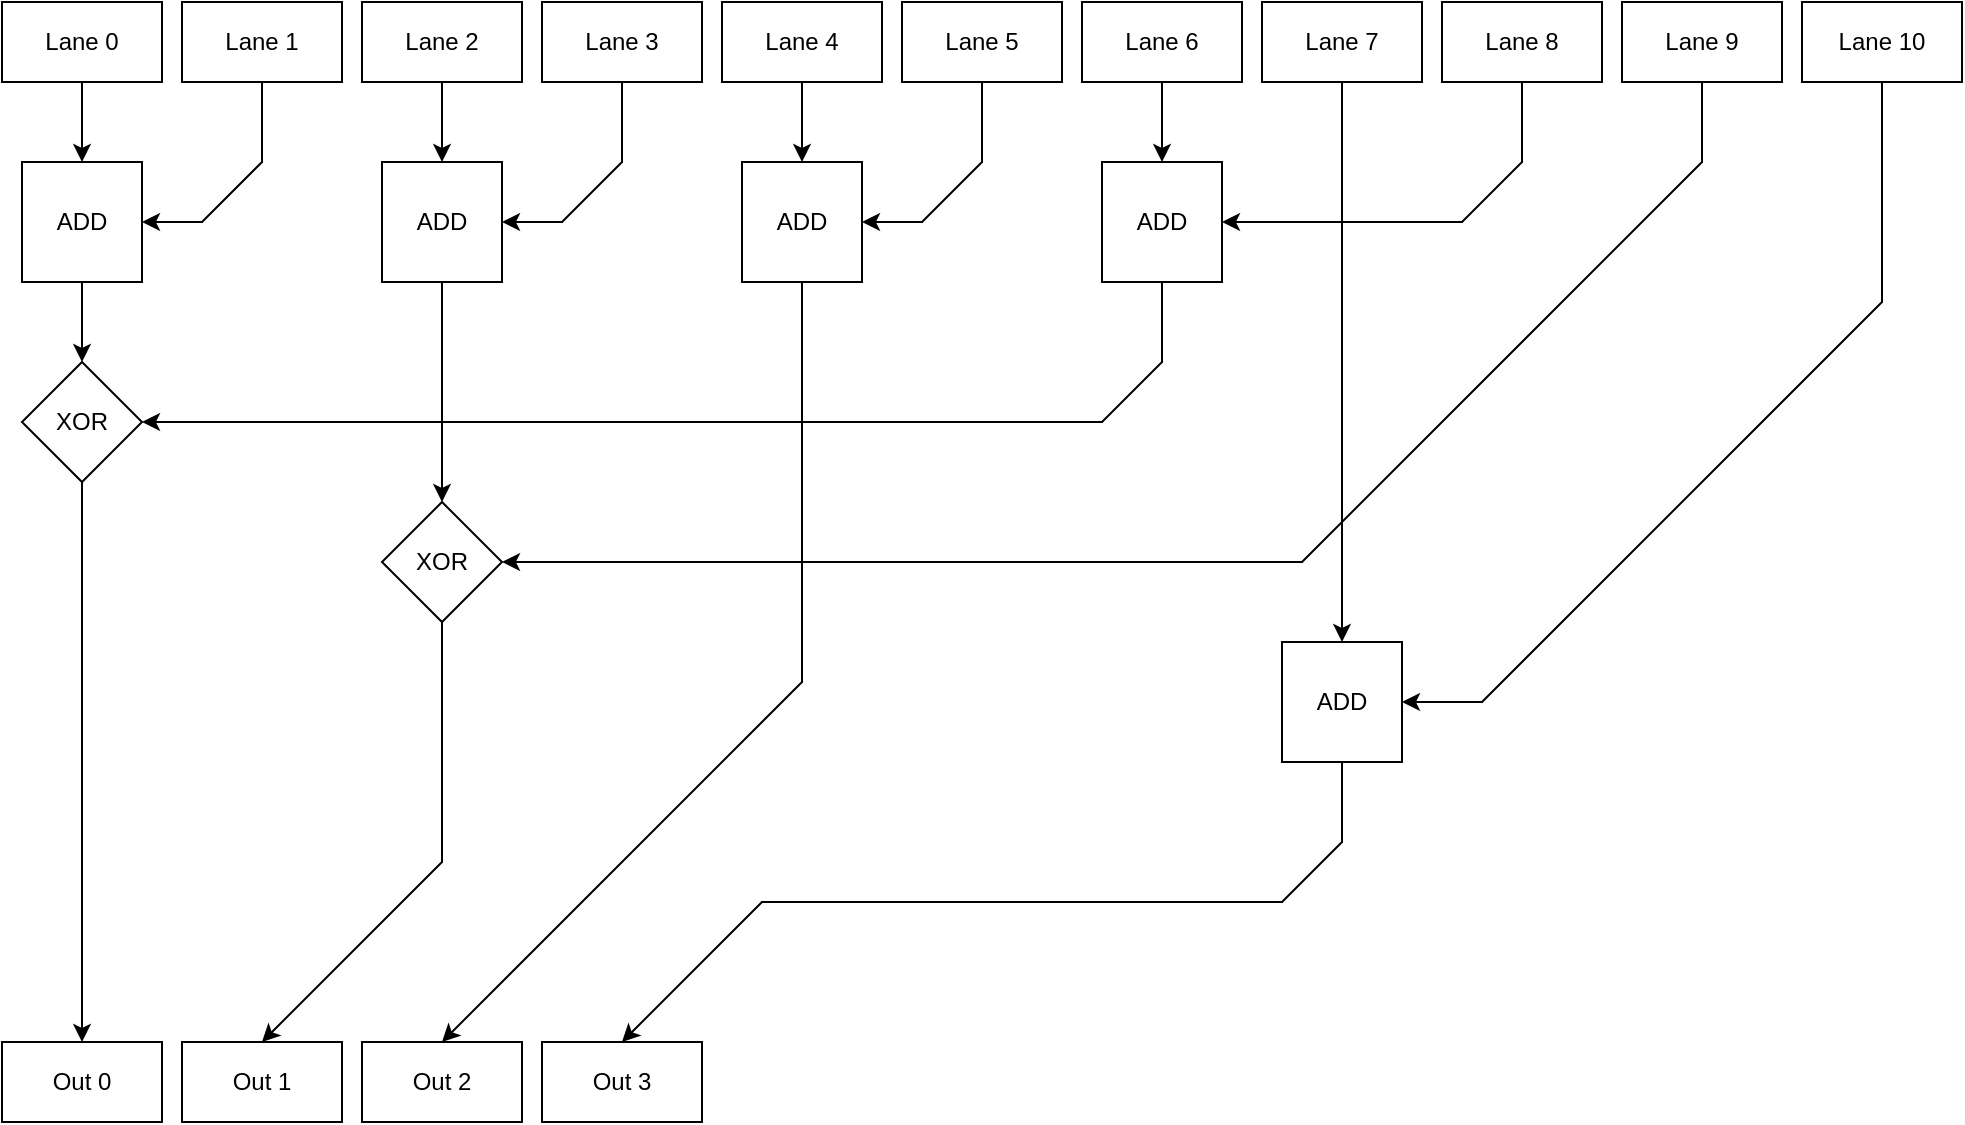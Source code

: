 <mxfile version="24.5.1" type="device">
  <diagram name="Page-1" id="yOkab8tS-ocWw1erwLBM">
    <mxGraphModel dx="1434" dy="964" grid="1" gridSize="5" guides="0" tooltips="1" connect="1" arrows="1" fold="1" page="1" pageScale="1" pageWidth="1200" pageHeight="600" math="0" shadow="0">
      <root>
        <mxCell id="0" />
        <mxCell id="1" parent="0" />
        <mxCell id="3YORw4eYY-1OEMy_Ppgu-2" value="Lane 0" style="rounded=0;whiteSpace=wrap;html=1;linecap=round;" parent="1" vertex="1">
          <mxGeometry x="20" y="20" width="80" height="40" as="geometry" />
        </mxCell>
        <mxCell id="3YORw4eYY-1OEMy_Ppgu-3" value="Lane 1" style="rounded=0;whiteSpace=wrap;html=1;linecap=round;" parent="1" vertex="1">
          <mxGeometry x="110" y="20" width="80" height="40" as="geometry" />
        </mxCell>
        <mxCell id="3YORw4eYY-1OEMy_Ppgu-4" value="Lane 2" style="rounded=0;whiteSpace=wrap;html=1;linecap=round;" parent="1" vertex="1">
          <mxGeometry x="200" y="20" width="80" height="40" as="geometry" />
        </mxCell>
        <mxCell id="3YORw4eYY-1OEMy_Ppgu-5" value="Lane 3" style="rounded=0;whiteSpace=wrap;html=1;linecap=round;" parent="1" vertex="1">
          <mxGeometry x="290" y="20" width="80" height="40" as="geometry" />
        </mxCell>
        <mxCell id="3YORw4eYY-1OEMy_Ppgu-6" value="Lane 4" style="rounded=0;whiteSpace=wrap;html=1;linecap=round;" parent="1" vertex="1">
          <mxGeometry x="380" y="20" width="80" height="40" as="geometry" />
        </mxCell>
        <mxCell id="3YORw4eYY-1OEMy_Ppgu-7" value="Lane 5" style="rounded=0;whiteSpace=wrap;html=1;linecap=round;" parent="1" vertex="1">
          <mxGeometry x="470" y="20" width="80" height="40" as="geometry" />
        </mxCell>
        <mxCell id="3YORw4eYY-1OEMy_Ppgu-8" value="Lane 6" style="rounded=0;whiteSpace=wrap;html=1;linecap=round;" parent="1" vertex="1">
          <mxGeometry x="560" y="20" width="80" height="40" as="geometry" />
        </mxCell>
        <mxCell id="3YORw4eYY-1OEMy_Ppgu-9" value="Lane 7" style="rounded=0;whiteSpace=wrap;html=1;linecap=round;" parent="1" vertex="1">
          <mxGeometry x="650" y="20" width="80" height="40" as="geometry" />
        </mxCell>
        <mxCell id="3YORw4eYY-1OEMy_Ppgu-10" value="Lane 8" style="rounded=0;whiteSpace=wrap;html=1;linecap=round;" parent="1" vertex="1">
          <mxGeometry x="740" y="20" width="80" height="40" as="geometry" />
        </mxCell>
        <mxCell id="3YORw4eYY-1OEMy_Ppgu-11" value="Lane 9" style="rounded=0;whiteSpace=wrap;html=1;linecap=round;" parent="1" vertex="1">
          <mxGeometry x="830" y="20" width="80" height="40" as="geometry" />
        </mxCell>
        <mxCell id="3YORw4eYY-1OEMy_Ppgu-12" value="Lane 10" style="rounded=0;whiteSpace=wrap;html=1;linecap=round;" parent="1" vertex="1">
          <mxGeometry x="920" y="20" width="80" height="40" as="geometry" />
        </mxCell>
        <mxCell id="3YORw4eYY-1OEMy_Ppgu-13" value="Out 0" style="rounded=0;whiteSpace=wrap;html=1;linecap=round;" parent="1" vertex="1">
          <mxGeometry x="20" y="540" width="80" height="40" as="geometry" />
        </mxCell>
        <mxCell id="3YORw4eYY-1OEMy_Ppgu-14" value="Out 1" style="rounded=0;whiteSpace=wrap;html=1;linecap=round;" parent="1" vertex="1">
          <mxGeometry x="110" y="540" width="80" height="40" as="geometry" />
        </mxCell>
        <mxCell id="3YORw4eYY-1OEMy_Ppgu-15" value="Out 2" style="rounded=0;whiteSpace=wrap;html=1;linecap=round;" parent="1" vertex="1">
          <mxGeometry x="200" y="540" width="80" height="40" as="geometry" />
        </mxCell>
        <mxCell id="3YORw4eYY-1OEMy_Ppgu-16" value="Out 3" style="rounded=0;whiteSpace=wrap;html=1;linecap=round;" parent="1" vertex="1">
          <mxGeometry x="290" y="540" width="80" height="40" as="geometry" />
        </mxCell>
        <mxCell id="3YORw4eYY-1OEMy_Ppgu-50" value="" style="endArrow=classic;html=1;rounded=0;entryX=0.5;entryY=0;entryDx=0;entryDy=0;linecap=round;exitX=0.5;exitY=1;exitDx=0;exitDy=0;" parent="1" target="3YORw4eYY-1OEMy_Ppgu-13" edge="1" source="cpLq38CD5uhasedlGBde-31">
          <mxGeometry width="50" height="50" relative="1" as="geometry">
            <mxPoint x="150" y="450" as="sourcePoint" />
            <mxPoint x="550" y="210" as="targetPoint" />
          </mxGeometry>
        </mxCell>
        <mxCell id="3YORw4eYY-1OEMy_Ppgu-55" value="" style="endArrow=classic;html=1;rounded=0;entryX=0.5;entryY=0;entryDx=0;entryDy=0;linecap=round;" parent="1" edge="1">
          <mxGeometry width="50" height="50" relative="1" as="geometry">
            <mxPoint x="240" y="450" as="sourcePoint" />
            <mxPoint x="150" y="540" as="targetPoint" />
          </mxGeometry>
        </mxCell>
        <mxCell id="3YORw4eYY-1OEMy_Ppgu-56" value="" style="endArrow=classic;html=1;rounded=0;entryX=0.5;entryY=0;entryDx=0;entryDy=0;linecap=round;" parent="1" edge="1">
          <mxGeometry width="50" height="50" relative="1" as="geometry">
            <mxPoint x="420" y="360" as="sourcePoint" />
            <mxPoint x="240" y="540" as="targetPoint" />
          </mxGeometry>
        </mxCell>
        <mxCell id="3YORw4eYY-1OEMy_Ppgu-78" value="" style="endArrow=classic;html=1;rounded=0;entryX=0.5;entryY=0;entryDx=0;entryDy=0;linecap=round;" parent="1" edge="1">
          <mxGeometry width="50" height="50" relative="1" as="geometry">
            <mxPoint x="400" y="470" as="sourcePoint" />
            <mxPoint x="330" y="540" as="targetPoint" />
          </mxGeometry>
        </mxCell>
        <mxCell id="cpLq38CD5uhasedlGBde-21" value="ADD" style="whiteSpace=wrap;html=1;aspect=fixed;linecap=round;" vertex="1" parent="1">
          <mxGeometry x="30" y="100" width="60" height="60" as="geometry" />
        </mxCell>
        <mxCell id="cpLq38CD5uhasedlGBde-22" value="" style="endArrow=classic;html=1;rounded=0;entryX=0.5;entryY=0;entryDx=0;entryDy=0;linecap=round;exitX=0.5;exitY=1;exitDx=0;exitDy=0;" edge="1" parent="1" source="3YORw4eYY-1OEMy_Ppgu-2" target="cpLq38CD5uhasedlGBde-21">
          <mxGeometry width="50" height="50" relative="1" as="geometry">
            <mxPoint x="685" y="305" as="sourcePoint" />
            <mxPoint x="425" y="305" as="targetPoint" />
          </mxGeometry>
        </mxCell>
        <mxCell id="cpLq38CD5uhasedlGBde-23" value="" style="endArrow=none;html=1;rounded=0;exitX=0.5;exitY=1;exitDx=0;exitDy=0;linecap=round;" edge="1" parent="1" source="3YORw4eYY-1OEMy_Ppgu-3">
          <mxGeometry width="50" height="50" relative="1" as="geometry">
            <mxPoint x="555" y="130" as="sourcePoint" />
            <mxPoint x="150" y="100" as="targetPoint" />
          </mxGeometry>
        </mxCell>
        <mxCell id="cpLq38CD5uhasedlGBde-24" value="" style="endArrow=none;html=1;rounded=0;linecap=round;" edge="1" parent="1">
          <mxGeometry width="50" height="50" relative="1" as="geometry">
            <mxPoint x="150" y="100" as="sourcePoint" />
            <mxPoint x="120" y="130" as="targetPoint" />
          </mxGeometry>
        </mxCell>
        <mxCell id="cpLq38CD5uhasedlGBde-25" value="" style="endArrow=classic;html=1;rounded=0;entryX=1;entryY=0.5;entryDx=0;entryDy=0;linecap=round;" edge="1" parent="1" target="cpLq38CD5uhasedlGBde-21">
          <mxGeometry width="50" height="50" relative="1" as="geometry">
            <mxPoint x="120" y="130" as="sourcePoint" />
            <mxPoint x="425" y="305" as="targetPoint" />
          </mxGeometry>
        </mxCell>
        <mxCell id="cpLq38CD5uhasedlGBde-26" value="ADD" style="whiteSpace=wrap;html=1;aspect=fixed;linecap=round;" vertex="1" parent="1">
          <mxGeometry x="570" y="100" width="60" height="60" as="geometry" />
        </mxCell>
        <mxCell id="cpLq38CD5uhasedlGBde-27" value="" style="endArrow=classic;html=1;rounded=0;entryX=0.5;entryY=0;entryDx=0;entryDy=0;linecap=round;exitX=0.5;exitY=1;exitDx=0;exitDy=0;" edge="1" parent="1">
          <mxGeometry width="50" height="50" relative="1" as="geometry">
            <mxPoint x="600" y="60" as="sourcePoint" />
            <mxPoint x="600" y="100" as="targetPoint" />
          </mxGeometry>
        </mxCell>
        <mxCell id="cpLq38CD5uhasedlGBde-28" value="" style="endArrow=none;html=1;rounded=0;exitX=0.5;exitY=1;exitDx=0;exitDy=0;linecap=round;" edge="1" parent="1">
          <mxGeometry width="50" height="50" relative="1" as="geometry">
            <mxPoint x="780" y="60" as="sourcePoint" />
            <mxPoint x="780" y="100" as="targetPoint" />
          </mxGeometry>
        </mxCell>
        <mxCell id="cpLq38CD5uhasedlGBde-29" value="" style="endArrow=none;html=1;rounded=0;linecap=round;" edge="1" parent="1">
          <mxGeometry width="50" height="50" relative="1" as="geometry">
            <mxPoint x="780" y="100" as="sourcePoint" />
            <mxPoint x="750" y="130" as="targetPoint" />
          </mxGeometry>
        </mxCell>
        <mxCell id="cpLq38CD5uhasedlGBde-30" value="" style="endArrow=classic;html=1;rounded=0;entryX=1;entryY=0.5;entryDx=0;entryDy=0;linecap=round;" edge="1" parent="1" target="cpLq38CD5uhasedlGBde-26">
          <mxGeometry width="50" height="50" relative="1" as="geometry">
            <mxPoint x="750" y="130" as="sourcePoint" />
            <mxPoint x="720" y="130" as="targetPoint" />
          </mxGeometry>
        </mxCell>
        <mxCell id="cpLq38CD5uhasedlGBde-31" value="XOR" style="rhombus;whiteSpace=wrap;html=1;linecap=round;" vertex="1" parent="1">
          <mxGeometry x="30" y="200" width="60" height="60" as="geometry" />
        </mxCell>
        <mxCell id="cpLq38CD5uhasedlGBde-32" value="" style="endArrow=classic;html=1;rounded=0;entryX=0.5;entryY=0;entryDx=0;entryDy=0;linecap=round;exitX=0.5;exitY=1;exitDx=0;exitDy=0;" edge="1" parent="1">
          <mxGeometry width="50" height="50" relative="1" as="geometry">
            <mxPoint x="60" y="160" as="sourcePoint" />
            <mxPoint x="60" y="200" as="targetPoint" />
          </mxGeometry>
        </mxCell>
        <mxCell id="cpLq38CD5uhasedlGBde-39" value="" style="endArrow=none;html=1;rounded=0;exitX=0.5;exitY=1;exitDx=0;exitDy=0;linecap=round;" edge="1" parent="1">
          <mxGeometry width="50" height="50" relative="1" as="geometry">
            <mxPoint x="600" y="160" as="sourcePoint" />
            <mxPoint x="600" y="200" as="targetPoint" />
          </mxGeometry>
        </mxCell>
        <mxCell id="cpLq38CD5uhasedlGBde-40" value="" style="endArrow=none;html=1;rounded=0;linecap=round;" edge="1" parent="1">
          <mxGeometry width="50" height="50" relative="1" as="geometry">
            <mxPoint x="600" y="200" as="sourcePoint" />
            <mxPoint x="570" y="230" as="targetPoint" />
          </mxGeometry>
        </mxCell>
        <mxCell id="cpLq38CD5uhasedlGBde-41" value="" style="endArrow=classic;html=1;rounded=0;entryX=1;entryY=0.5;entryDx=0;entryDy=0;linecap=round;" edge="1" parent="1" target="cpLq38CD5uhasedlGBde-31">
          <mxGeometry width="50" height="50" relative="1" as="geometry">
            <mxPoint x="570" y="230" as="sourcePoint" />
            <mxPoint x="540" y="230" as="targetPoint" />
          </mxGeometry>
        </mxCell>
        <mxCell id="cpLq38CD5uhasedlGBde-42" value="ADD" style="whiteSpace=wrap;html=1;aspect=fixed;linecap=round;" vertex="1" parent="1">
          <mxGeometry x="210" y="100" width="60" height="60" as="geometry" />
        </mxCell>
        <mxCell id="cpLq38CD5uhasedlGBde-43" value="" style="endArrow=classic;html=1;rounded=0;entryX=0.5;entryY=0;entryDx=0;entryDy=0;linecap=round;exitX=0.5;exitY=1;exitDx=0;exitDy=0;" edge="1" parent="1" target="cpLq38CD5uhasedlGBde-42">
          <mxGeometry width="50" height="50" relative="1" as="geometry">
            <mxPoint x="240" y="60" as="sourcePoint" />
            <mxPoint x="605" y="305" as="targetPoint" />
          </mxGeometry>
        </mxCell>
        <mxCell id="cpLq38CD5uhasedlGBde-44" value="" style="endArrow=none;html=1;rounded=0;exitX=0.5;exitY=1;exitDx=0;exitDy=0;linecap=round;" edge="1" parent="1">
          <mxGeometry width="50" height="50" relative="1" as="geometry">
            <mxPoint x="330" y="60" as="sourcePoint" />
            <mxPoint x="330" y="100" as="targetPoint" />
          </mxGeometry>
        </mxCell>
        <mxCell id="cpLq38CD5uhasedlGBde-45" value="" style="endArrow=none;html=1;rounded=0;linecap=round;" edge="1" parent="1">
          <mxGeometry width="50" height="50" relative="1" as="geometry">
            <mxPoint x="330" y="100" as="sourcePoint" />
            <mxPoint x="300" y="130" as="targetPoint" />
          </mxGeometry>
        </mxCell>
        <mxCell id="cpLq38CD5uhasedlGBde-46" value="" style="endArrow=classic;html=1;rounded=0;entryX=1;entryY=0.5;entryDx=0;entryDy=0;linecap=round;" edge="1" parent="1" target="cpLq38CD5uhasedlGBde-42">
          <mxGeometry width="50" height="50" relative="1" as="geometry">
            <mxPoint x="300" y="130" as="sourcePoint" />
            <mxPoint x="605" y="305" as="targetPoint" />
          </mxGeometry>
        </mxCell>
        <mxCell id="cpLq38CD5uhasedlGBde-47" value="XOR" style="rhombus;whiteSpace=wrap;html=1;linecap=round;" vertex="1" parent="1">
          <mxGeometry x="210" y="270" width="60" height="60" as="geometry" />
        </mxCell>
        <mxCell id="cpLq38CD5uhasedlGBde-48" value="" style="endArrow=classic;html=1;rounded=0;entryX=0.5;entryY=0;entryDx=0;entryDy=0;linecap=round;exitX=0.5;exitY=1;exitDx=0;exitDy=0;" edge="1" parent="1" source="cpLq38CD5uhasedlGBde-42" target="cpLq38CD5uhasedlGBde-47">
          <mxGeometry width="50" height="50" relative="1" as="geometry">
            <mxPoint x="685" y="305" as="sourcePoint" />
            <mxPoint x="425" y="305" as="targetPoint" />
          </mxGeometry>
        </mxCell>
        <mxCell id="cpLq38CD5uhasedlGBde-49" value="" style="endArrow=none;html=1;rounded=0;exitX=0.5;exitY=1;exitDx=0;exitDy=0;linecap=round;" edge="1" parent="1" source="cpLq38CD5uhasedlGBde-47">
          <mxGeometry width="50" height="50" relative="1" as="geometry">
            <mxPoint x="555" y="130" as="sourcePoint" />
            <mxPoint x="240" y="450" as="targetPoint" />
          </mxGeometry>
        </mxCell>
        <mxCell id="cpLq38CD5uhasedlGBde-50" value="" style="endArrow=none;html=1;rounded=0;exitX=0.5;exitY=1;exitDx=0;exitDy=0;linecap=round;" edge="1" parent="1">
          <mxGeometry width="50" height="50" relative="1" as="geometry">
            <mxPoint x="870" y="60" as="sourcePoint" />
            <mxPoint x="870" y="100" as="targetPoint" />
          </mxGeometry>
        </mxCell>
        <mxCell id="cpLq38CD5uhasedlGBde-51" value="" style="endArrow=none;html=1;rounded=0;linecap=round;" edge="1" parent="1">
          <mxGeometry width="50" height="50" relative="1" as="geometry">
            <mxPoint x="870" y="100" as="sourcePoint" />
            <mxPoint x="670" y="300" as="targetPoint" />
          </mxGeometry>
        </mxCell>
        <mxCell id="cpLq38CD5uhasedlGBde-52" value="" style="endArrow=classic;html=1;rounded=0;entryX=1;entryY=0.5;entryDx=0;entryDy=0;linecap=round;" edge="1" parent="1" target="cpLq38CD5uhasedlGBde-47">
          <mxGeometry width="50" height="50" relative="1" as="geometry">
            <mxPoint x="670" y="300" as="sourcePoint" />
            <mxPoint x="640" y="300" as="targetPoint" />
          </mxGeometry>
        </mxCell>
        <mxCell id="cpLq38CD5uhasedlGBde-53" value="ADD" style="whiteSpace=wrap;html=1;aspect=fixed;linecap=round;" vertex="1" parent="1">
          <mxGeometry x="390" y="100" width="60" height="60" as="geometry" />
        </mxCell>
        <mxCell id="cpLq38CD5uhasedlGBde-54" value="" style="endArrow=classic;html=1;rounded=0;entryX=0.5;entryY=0;entryDx=0;entryDy=0;linecap=round;exitX=0.5;exitY=1;exitDx=0;exitDy=0;" edge="1" parent="1" target="cpLq38CD5uhasedlGBde-53">
          <mxGeometry width="50" height="50" relative="1" as="geometry">
            <mxPoint x="420" y="60" as="sourcePoint" />
            <mxPoint x="785" y="305" as="targetPoint" />
          </mxGeometry>
        </mxCell>
        <mxCell id="cpLq38CD5uhasedlGBde-55" value="" style="endArrow=none;html=1;rounded=0;exitX=0.5;exitY=1;exitDx=0;exitDy=0;linecap=round;" edge="1" parent="1">
          <mxGeometry width="50" height="50" relative="1" as="geometry">
            <mxPoint x="510" y="60" as="sourcePoint" />
            <mxPoint x="510" y="100" as="targetPoint" />
          </mxGeometry>
        </mxCell>
        <mxCell id="cpLq38CD5uhasedlGBde-56" value="" style="endArrow=none;html=1;rounded=0;linecap=round;" edge="1" parent="1">
          <mxGeometry width="50" height="50" relative="1" as="geometry">
            <mxPoint x="510" y="100" as="sourcePoint" />
            <mxPoint x="480" y="130" as="targetPoint" />
          </mxGeometry>
        </mxCell>
        <mxCell id="cpLq38CD5uhasedlGBde-57" value="" style="endArrow=classic;html=1;rounded=0;entryX=1;entryY=0.5;entryDx=0;entryDy=0;linecap=round;" edge="1" parent="1" target="cpLq38CD5uhasedlGBde-53">
          <mxGeometry width="50" height="50" relative="1" as="geometry">
            <mxPoint x="480" y="130" as="sourcePoint" />
            <mxPoint x="785" y="305" as="targetPoint" />
          </mxGeometry>
        </mxCell>
        <mxCell id="cpLq38CD5uhasedlGBde-58" value="" style="endArrow=none;html=1;rounded=0;exitX=0.5;exitY=1;exitDx=0;exitDy=0;linecap=round;" edge="1" parent="1" source="cpLq38CD5uhasedlGBde-53">
          <mxGeometry width="50" height="50" relative="1" as="geometry">
            <mxPoint x="555" y="130" as="sourcePoint" />
            <mxPoint x="420" y="360" as="targetPoint" />
          </mxGeometry>
        </mxCell>
        <mxCell id="cpLq38CD5uhasedlGBde-59" value="ADD" style="whiteSpace=wrap;html=1;aspect=fixed;linecap=round;" vertex="1" parent="1">
          <mxGeometry x="660" y="340" width="60" height="60" as="geometry" />
        </mxCell>
        <mxCell id="cpLq38CD5uhasedlGBde-60" value="" style="endArrow=classic;html=1;rounded=0;entryX=0.5;entryY=0;entryDx=0;entryDy=0;linecap=round;exitX=0.5;exitY=1;exitDx=0;exitDy=0;" edge="1" parent="1" source="3YORw4eYY-1OEMy_Ppgu-9" target="cpLq38CD5uhasedlGBde-59">
          <mxGeometry width="50" height="50" relative="1" as="geometry">
            <mxPoint x="685" y="305" as="sourcePoint" />
            <mxPoint x="425" y="305" as="targetPoint" />
          </mxGeometry>
        </mxCell>
        <mxCell id="cpLq38CD5uhasedlGBde-61" value="" style="endArrow=none;html=1;rounded=0;exitX=0.5;exitY=1;exitDx=0;exitDy=0;linecap=round;" edge="1" parent="1">
          <mxGeometry width="50" height="50" relative="1" as="geometry">
            <mxPoint x="690" y="400" as="sourcePoint" />
            <mxPoint x="690" y="440" as="targetPoint" />
          </mxGeometry>
        </mxCell>
        <mxCell id="cpLq38CD5uhasedlGBde-62" value="" style="endArrow=none;html=1;rounded=0;linecap=round;" edge="1" parent="1">
          <mxGeometry width="50" height="50" relative="1" as="geometry">
            <mxPoint x="690" y="440" as="sourcePoint" />
            <mxPoint x="660" y="470" as="targetPoint" />
          </mxGeometry>
        </mxCell>
        <mxCell id="cpLq38CD5uhasedlGBde-63" value="" style="endArrow=none;html=1;rounded=0;linecap=round;" edge="1" parent="1">
          <mxGeometry width="50" height="50" relative="1" as="geometry">
            <mxPoint x="660" y="470" as="sourcePoint" />
            <mxPoint x="400" y="470" as="targetPoint" />
          </mxGeometry>
        </mxCell>
        <mxCell id="cpLq38CD5uhasedlGBde-64" value="" style="endArrow=classic;html=1;rounded=0;entryX=1;entryY=0.5;entryDx=0;entryDy=0;linecap=round;" edge="1" parent="1">
          <mxGeometry width="50" height="50" relative="1" as="geometry">
            <mxPoint x="760" y="370" as="sourcePoint" />
            <mxPoint x="720" y="370" as="targetPoint" />
          </mxGeometry>
        </mxCell>
        <mxCell id="cpLq38CD5uhasedlGBde-65" value="" style="endArrow=none;html=1;rounded=0;linecap=round;" edge="1" parent="1">
          <mxGeometry width="50" height="50" relative="1" as="geometry">
            <mxPoint x="760" y="370" as="sourcePoint" />
            <mxPoint x="960" y="170" as="targetPoint" />
          </mxGeometry>
        </mxCell>
        <mxCell id="cpLq38CD5uhasedlGBde-66" value="" style="endArrow=none;html=1;rounded=0;exitX=0.5;exitY=1;exitDx=0;exitDy=0;linecap=round;" edge="1" parent="1">
          <mxGeometry width="50" height="50" relative="1" as="geometry">
            <mxPoint x="960" y="60" as="sourcePoint" />
            <mxPoint x="960" y="170" as="targetPoint" />
          </mxGeometry>
        </mxCell>
      </root>
    </mxGraphModel>
  </diagram>
</mxfile>
